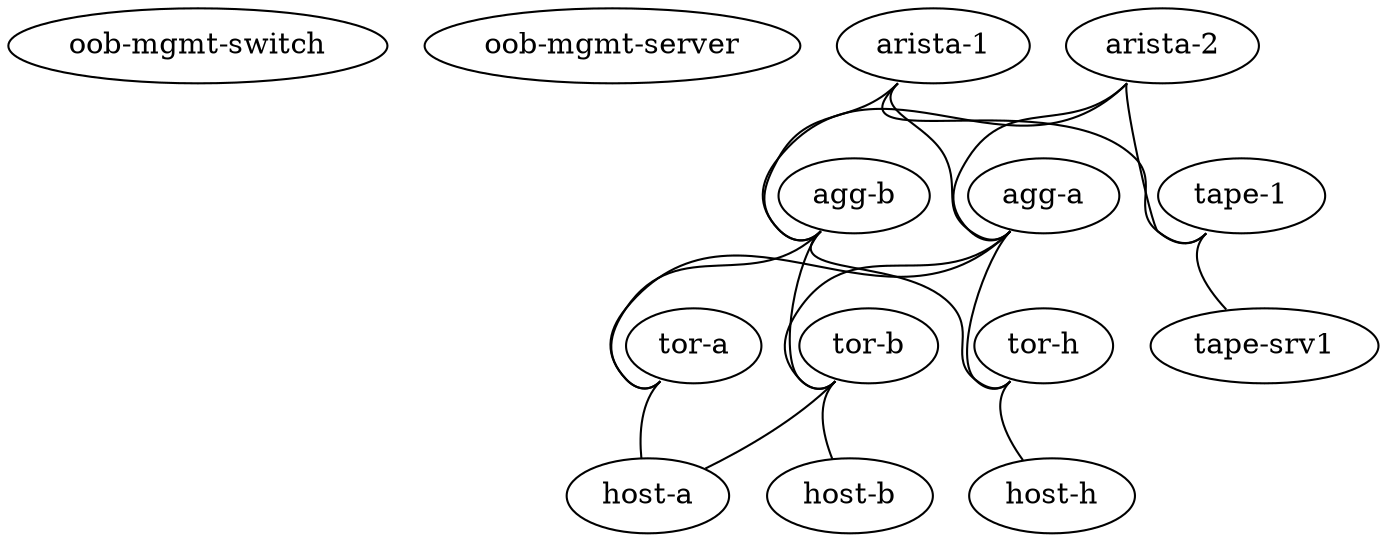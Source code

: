 graph webscale {
    "oob-mgmt-switch" [function="oob-switch" mgmt_ip="10.255.7.254"]
    "oob-mgmt-server" [function="oob-server" mgmt_ip="10.255.7.1"]

    "arista-1" [function="spine" os="CumulusCommunity/cumulus-vx" version="3.7.8" memory="576" config="./helper_scripts/extra_switch_config.sh" mgmt_ip="10.255.7.30"]
    "arista-2" [function="spine" os="CumulusCommunity/cumulus-vx" version="3.7.8" memory="576" config="./helper_scripts/extra_switch_config.sh" mgmt_ip="10.255.7.31"]

    "agg-a" [function="spine" os="CumulusCommunity/cumulus-vx" version="3.7.8" memory="576" config="./helper_scripts/extra_switch_config.sh" mgmt_ip="10.255.7.10"]
    "agg-b" [function="spine" os="CumulusCommunity/cumulus-vx" version="3.7.8" memory="576" config="./helper_scripts/extra_switch_config.sh" mgmt_ip="10.255.7.11"]
    "tor-a" [function="leaf" os="CumulusCommunity/cumulus-vx" version="3.7.8" memory="768" config="./helper_scripts/extra_switch_config.sh" mgmt_ip="10.255.7.12"]
    "tor-b" [function="leaf" os="CumulusCommunity/cumulus-vx" version="3.7.8" memory="768" config="./helper_scripts/extra_switch_config.sh" mgmt_ip="10.255.7.13"]
    "tor-h" [function="leaf" os="CumulusCommunity/cumulus-vx" version="3.7.8" memory="768" config="./helper_scripts/extra_switch_config.sh" mgmt_ip="10.255.7.14"]
    "tape-1" [function="leaf" os="CumulusCommunity/cumulus-vx" version="3.7.8" memory="768" config="./helper_scripts/extra_switch_config.sh" mgmt_ip="10.255.7.15"]
    "host-a" [function="host" os="generic/debian9" memory="768" config="./helper_scripts/extra_server_config.sh" mgmt_ip="10.255.7.20"]
    "host-b" [function="host" os="generic/debian9" memory="768" config="./helper_scripts/extra_server_config.sh" mgmt_ip="10.255.7.21"]
    "host-h" [function="host" os="generic/debian9" memory="768" config="./helper_scripts/extra_server_config.sh" mgmt_ip="10.255.7.22"]
    "tape-srv1" [function="host" os="generic/debian9" memory="768" config="./helper_scripts/extra_server_config.sh" mgmt_ip="10.255.7.23"]

    "arista-1":"swp1" -- "agg-a":"swp1"
    "arista-1":"swp2" -- "agg-b":"swp1"
    "arista-1":"swp3" -- "tape-1":"swp1"
    "arista-2":"swp1" -- "agg-a":"swp2"
    "arista-2":"swp2" -- "agg-b":"swp2"
    "arista-2":"swp3" -- "tape-1":"swp2"

    "tape-1":"swp3" -- "tape-srv1":"eth1"

    "agg-a":"swp3" -- "tor-a":"swp1"
    "agg-a":"swp4" -- "tor-b":"swp1"
    "agg-a":"swp5" -- "tor-h":"swp1"
    "agg-b":"swp3" -- "tor-a":"swp2"
    "agg-b":"swp4" -- "tor-b":"swp2"
    "agg-b":"swp5" -- "tor-h":"swp2"

    "tor-a":"swp3" -- "host-a":"eth1"
    "tor-b":"swp3" -- "host-a":"eth2"
    "tor-b":"swp4" -- "host-b":"eth1"
    "tor-h":"swp3" -- "host-h":"eth1"
}
